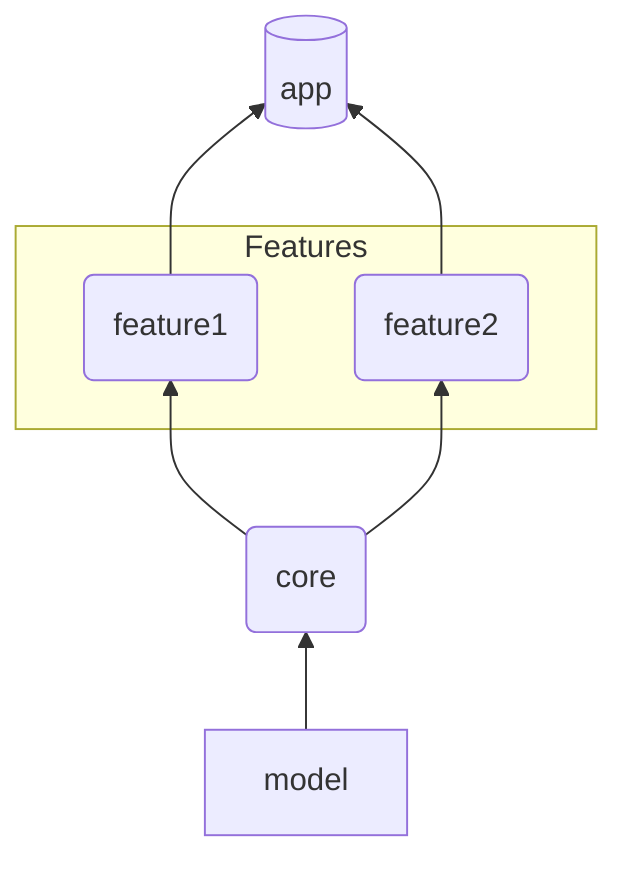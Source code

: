 flowchart BT
    app[(app)]
    core(core)

    feature1 & feature2 --> app
    core --> feature1
    core --> feature2
    model --> core
%%    model --> app
%%    core --> app


    subgraph Features
        feature1(feature1)
        feature2(feature2)
    end